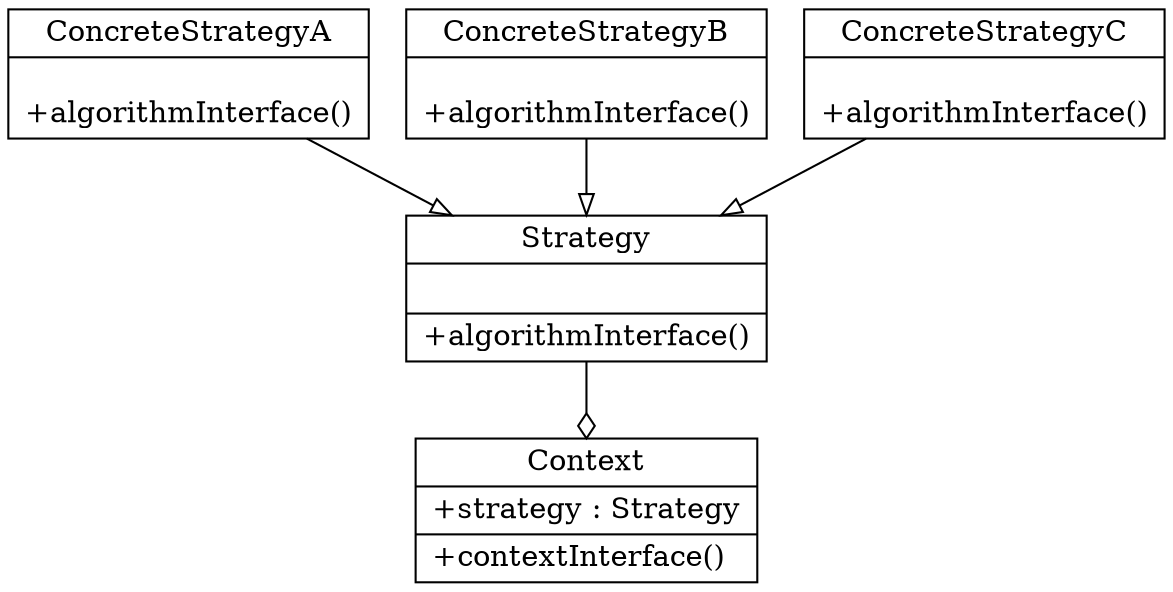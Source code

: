 digraph G {    
    node[shape=record]    
    Context[label="{Context| +strategy : Strategy\l| +contextInterface()\l}"]   	

    Strategy[ label="{Strategy|\l|+algorithmInterface()\l}"]    
    ca[label="{ConcreteStrategyA|\l+algorithmInterface()\l}"]    
    cb[label="{ConcreteStrategyB|\l+algorithmInterface()\l}"]    
    cc[label="{ConcreteStrategyC|\l+algorithmInterface()\l}"]    
      
    edge[ arrowhead="odiamond", style="filled" ]
    Strategy -> Context  

    edge[ arrowhead="onormal", style="filled"]
    //{rank=same;ca cb cc}
    ca->Strategy   
    cb->Strategy  
    cc->Strategy 
}
